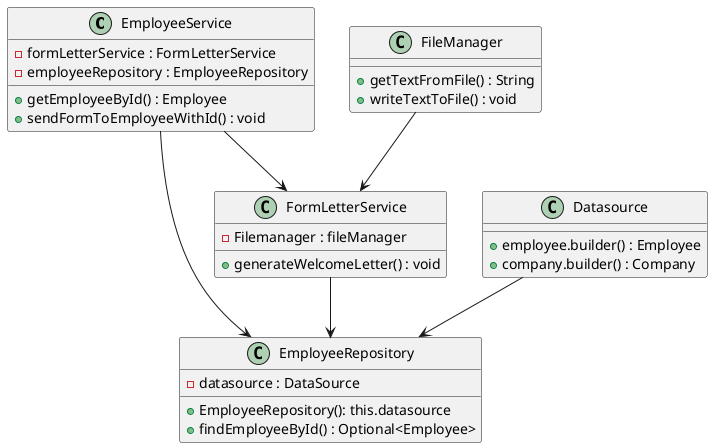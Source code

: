 @startuml

class EmployeeService {
-formLetterService : FormLetterService
-employeeRepository : EmployeeRepository

+ getEmployeeById() : Employee
+ sendFormToEmployeeWithId() : void
}

class EmployeeRepository {
- datasource : DataSource

+ EmployeeRepository(): this.datasource
+ findEmployeeById() : Optional<Employee>
}

class FormLetterService {
- Filemanager : fileManager
+ generateWelcomeLetter() : void
}

class FileManager {
+getTextFromFile() : String
+writeTextToFile() : void
}

class Datasource {
+employee.builder() : Employee
+company.builder() : Company
}

Datasource --> EmployeeRepository
EmployeeService --> EmployeeRepository
EmployeeService --> FormLetterService
FormLetterService --> EmployeeRepository
FileManager --> FormLetterService

@enduml